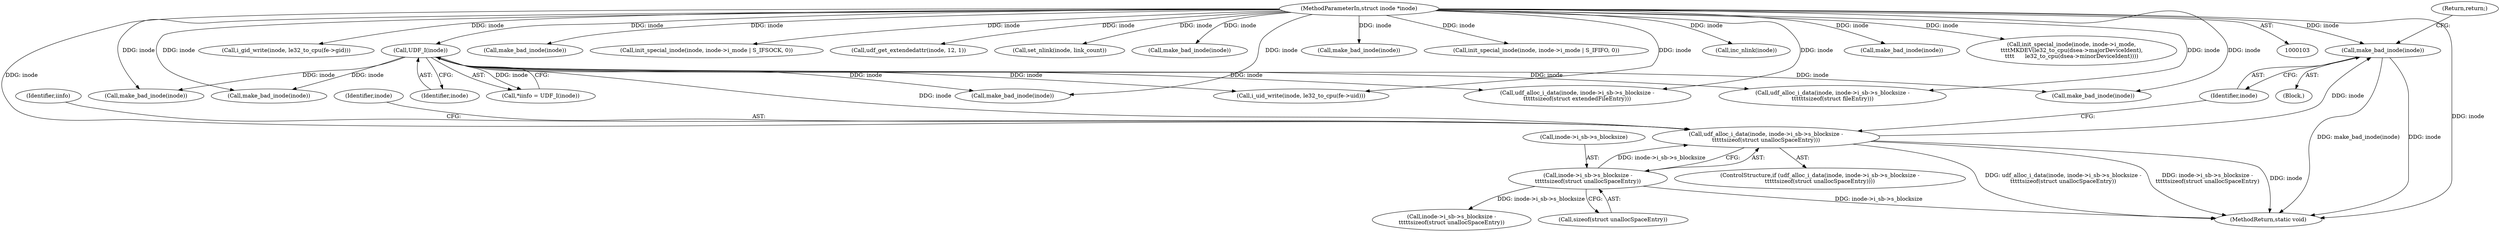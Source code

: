 digraph "0_linux_c03aa9f6e1f938618e6db2e23afef0574efeeb65@pointer" {
"1000531" [label="(Call,make_bad_inode(inode))"];
"1000520" [label="(Call,udf_alloc_i_data(inode, inode->i_sb->s_blocksize -\n\t\t\t\t\tsizeof(struct unallocSpaceEntry)))"];
"1000116" [label="(Call,UDF_I(inode))"];
"1000104" [label="(MethodParameterIn,struct inode *inode)"];
"1000522" [label="(Call,inode->i_sb->s_blocksize -\n\t\t\t\t\tsizeof(struct unallocSpaceEntry))"];
"1000530" [label="(Block,)"];
"1000183" [label="(Call,make_bad_inode(inode))"];
"1001145" [label="(MethodReturn,static void)"];
"1000594" [label="(Call,i_gid_write(inode, le32_to_cpu(fe->gid)))"];
"1000310" [label="(Call,make_bad_inode(inode))"];
"1000520" [label="(Call,udf_alloc_i_data(inode, inode->i_sb->s_blocksize -\n\t\t\t\t\tsizeof(struct unallocSpaceEntry)))"];
"1000463" [label="(Call,make_bad_inode(inode))"];
"1001042" [label="(Call,init_special_inode(inode, inode->i_mode | S_IFSOCK, 0))"];
"1001119" [label="(Call,udf_get_extendedattr(inode, 12, 1))"];
"1000114" [label="(Call,*iinfo = UDF_I(inode))"];
"1000519" [label="(ControlStructure,if (udf_alloc_i_data(inode, inode->i_sb->s_blocksize -\n\t\t\t\t\tsizeof(struct unallocSpaceEntry))))"];
"1000531" [label="(Call,make_bad_inode(inode))"];
"1000532" [label="(Identifier,inode)"];
"1000537" [label="(Identifier,iinfo)"];
"1000702" [label="(Call,set_nlink(inode, link_count))"];
"1001141" [label="(Call,make_bad_inode(inode))"];
"1000546" [label="(Call,inode->i_sb->s_blocksize -\n\t\t\t\t\tsizeof(struct unallocSpaceEntry))"];
"1001100" [label="(Call,make_bad_inode(inode))"];
"1000533" [label="(Return,return;)"];
"1001032" [label="(Call,init_special_inode(inode, inode->i_mode | S_IFIFO, 0))"];
"1000156" [label="(Call,make_bad_inode(inode))"];
"1000969" [label="(Call,inc_nlink(inode))"];
"1000522" [label="(Call,inode->i_sb->s_blocksize -\n\t\t\t\t\tsizeof(struct unallocSpaceEntry))"];
"1000104" [label="(MethodParameterIn,struct inode *inode)"];
"1000280" [label="(Call,make_bad_inode(inode))"];
"1000521" [label="(Identifier,inode)"];
"1000117" [label="(Identifier,inode)"];
"1000528" [label="(Call,sizeof(struct unallocSpaceEntry))"];
"1000407" [label="(Call,make_bad_inode(inode))"];
"1000116" [label="(Call,UDF_I(inode))"];
"1000560" [label="(Call,i_uid_write(inode, le32_to_cpu(fe->uid)))"];
"1001126" [label="(Call,init_special_inode(inode, inode->i_mode,\n\t\t\t\tMKDEV(le32_to_cpu(dsea->majorDeviceIdent),\n\t\t\t\t      le32_to_cpu(dsea->minorDeviceIdent))))"];
"1000523" [label="(Call,inode->i_sb->s_blocksize)"];
"1000396" [label="(Call,udf_alloc_i_data(inode, inode->i_sb->s_blocksize -\n\t\t\t\t\tsizeof(struct extendedFileEntry)))"];
"1000452" [label="(Call,udf_alloc_i_data(inode, inode->i_sb->s_blocksize -\n\t\t\t\t\t\tsizeof(struct fileEntry)))"];
"1000531" -> "1000530"  [label="AST: "];
"1000531" -> "1000532"  [label="CFG: "];
"1000532" -> "1000531"  [label="AST: "];
"1000533" -> "1000531"  [label="CFG: "];
"1000531" -> "1001145"  [label="DDG: make_bad_inode(inode)"];
"1000531" -> "1001145"  [label="DDG: inode"];
"1000520" -> "1000531"  [label="DDG: inode"];
"1000104" -> "1000531"  [label="DDG: inode"];
"1000520" -> "1000519"  [label="AST: "];
"1000520" -> "1000522"  [label="CFG: "];
"1000521" -> "1000520"  [label="AST: "];
"1000522" -> "1000520"  [label="AST: "];
"1000532" -> "1000520"  [label="CFG: "];
"1000537" -> "1000520"  [label="CFG: "];
"1000520" -> "1001145"  [label="DDG: udf_alloc_i_data(inode, inode->i_sb->s_blocksize -\n\t\t\t\t\tsizeof(struct unallocSpaceEntry))"];
"1000520" -> "1001145"  [label="DDG: inode->i_sb->s_blocksize -\n\t\t\t\t\tsizeof(struct unallocSpaceEntry)"];
"1000520" -> "1001145"  [label="DDG: inode"];
"1000116" -> "1000520"  [label="DDG: inode"];
"1000104" -> "1000520"  [label="DDG: inode"];
"1000522" -> "1000520"  [label="DDG: inode->i_sb->s_blocksize"];
"1000116" -> "1000114"  [label="AST: "];
"1000116" -> "1000117"  [label="CFG: "];
"1000117" -> "1000116"  [label="AST: "];
"1000114" -> "1000116"  [label="CFG: "];
"1000116" -> "1000114"  [label="DDG: inode"];
"1000104" -> "1000116"  [label="DDG: inode"];
"1000116" -> "1000156"  [label="DDG: inode"];
"1000116" -> "1000183"  [label="DDG: inode"];
"1000116" -> "1000280"  [label="DDG: inode"];
"1000116" -> "1000310"  [label="DDG: inode"];
"1000116" -> "1000396"  [label="DDG: inode"];
"1000116" -> "1000452"  [label="DDG: inode"];
"1000116" -> "1000560"  [label="DDG: inode"];
"1000104" -> "1000103"  [label="AST: "];
"1000104" -> "1001145"  [label="DDG: inode"];
"1000104" -> "1000156"  [label="DDG: inode"];
"1000104" -> "1000183"  [label="DDG: inode"];
"1000104" -> "1000280"  [label="DDG: inode"];
"1000104" -> "1000310"  [label="DDG: inode"];
"1000104" -> "1000396"  [label="DDG: inode"];
"1000104" -> "1000407"  [label="DDG: inode"];
"1000104" -> "1000452"  [label="DDG: inode"];
"1000104" -> "1000463"  [label="DDG: inode"];
"1000104" -> "1000560"  [label="DDG: inode"];
"1000104" -> "1000594"  [label="DDG: inode"];
"1000104" -> "1000702"  [label="DDG: inode"];
"1000104" -> "1000969"  [label="DDG: inode"];
"1000104" -> "1001032"  [label="DDG: inode"];
"1000104" -> "1001042"  [label="DDG: inode"];
"1000104" -> "1001100"  [label="DDG: inode"];
"1000104" -> "1001119"  [label="DDG: inode"];
"1000104" -> "1001126"  [label="DDG: inode"];
"1000104" -> "1001141"  [label="DDG: inode"];
"1000522" -> "1000528"  [label="CFG: "];
"1000523" -> "1000522"  [label="AST: "];
"1000528" -> "1000522"  [label="AST: "];
"1000522" -> "1001145"  [label="DDG: inode->i_sb->s_blocksize"];
"1000522" -> "1000546"  [label="DDG: inode->i_sb->s_blocksize"];
}
